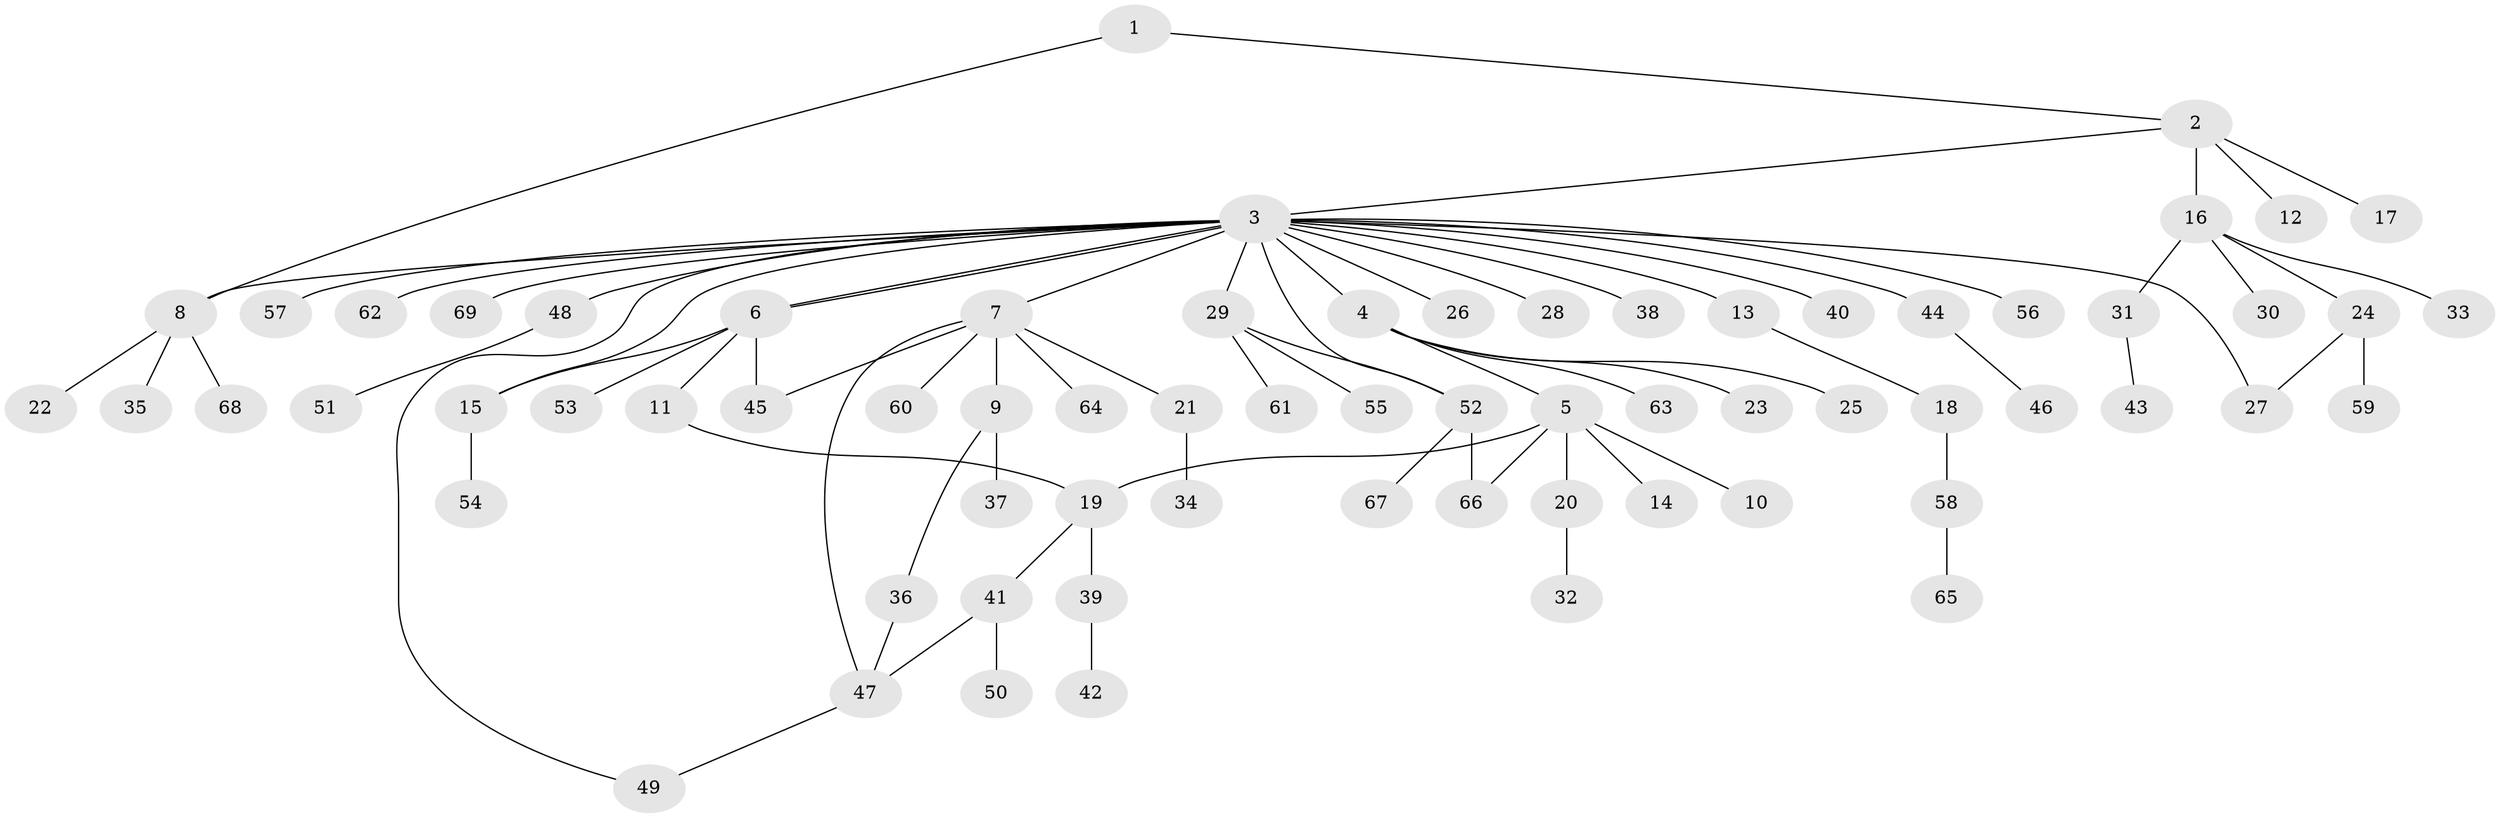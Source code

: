 // coarse degree distribution, {2: 0.18604651162790697, 4: 0.11627906976744186, 20: 0.023255813953488372, 3: 0.11627906976744186, 6: 0.023255813953488372, 5: 0.023255813953488372, 1: 0.5116279069767442}
// Generated by graph-tools (version 1.1) at 2025/50/03/04/25 22:50:10]
// undirected, 69 vertices, 79 edges
graph export_dot {
  node [color=gray90,style=filled];
  1;
  2;
  3;
  4;
  5;
  6;
  7;
  8;
  9;
  10;
  11;
  12;
  13;
  14;
  15;
  16;
  17;
  18;
  19;
  20;
  21;
  22;
  23;
  24;
  25;
  26;
  27;
  28;
  29;
  30;
  31;
  32;
  33;
  34;
  35;
  36;
  37;
  38;
  39;
  40;
  41;
  42;
  43;
  44;
  45;
  46;
  47;
  48;
  49;
  50;
  51;
  52;
  53;
  54;
  55;
  56;
  57;
  58;
  59;
  60;
  61;
  62;
  63;
  64;
  65;
  66;
  67;
  68;
  69;
  1 -- 2;
  1 -- 8;
  2 -- 3;
  2 -- 12;
  2 -- 16;
  2 -- 17;
  3 -- 4;
  3 -- 6;
  3 -- 6;
  3 -- 7;
  3 -- 8;
  3 -- 13;
  3 -- 15;
  3 -- 26;
  3 -- 27;
  3 -- 28;
  3 -- 29;
  3 -- 38;
  3 -- 40;
  3 -- 44;
  3 -- 48;
  3 -- 49;
  3 -- 52;
  3 -- 56;
  3 -- 57;
  3 -- 62;
  3 -- 69;
  4 -- 5;
  4 -- 23;
  4 -- 25;
  4 -- 63;
  5 -- 10;
  5 -- 14;
  5 -- 19;
  5 -- 20;
  5 -- 66;
  6 -- 11;
  6 -- 15;
  6 -- 45;
  6 -- 53;
  7 -- 9;
  7 -- 21;
  7 -- 45;
  7 -- 47;
  7 -- 60;
  7 -- 64;
  8 -- 22;
  8 -- 35;
  8 -- 68;
  9 -- 36;
  9 -- 37;
  11 -- 19;
  13 -- 18;
  15 -- 54;
  16 -- 24;
  16 -- 30;
  16 -- 31;
  16 -- 33;
  18 -- 58;
  19 -- 39;
  19 -- 41;
  20 -- 32;
  21 -- 34;
  24 -- 27;
  24 -- 59;
  29 -- 52;
  29 -- 55;
  29 -- 61;
  31 -- 43;
  36 -- 47;
  39 -- 42;
  41 -- 47;
  41 -- 50;
  44 -- 46;
  47 -- 49;
  48 -- 51;
  52 -- 66;
  52 -- 67;
  58 -- 65;
}
